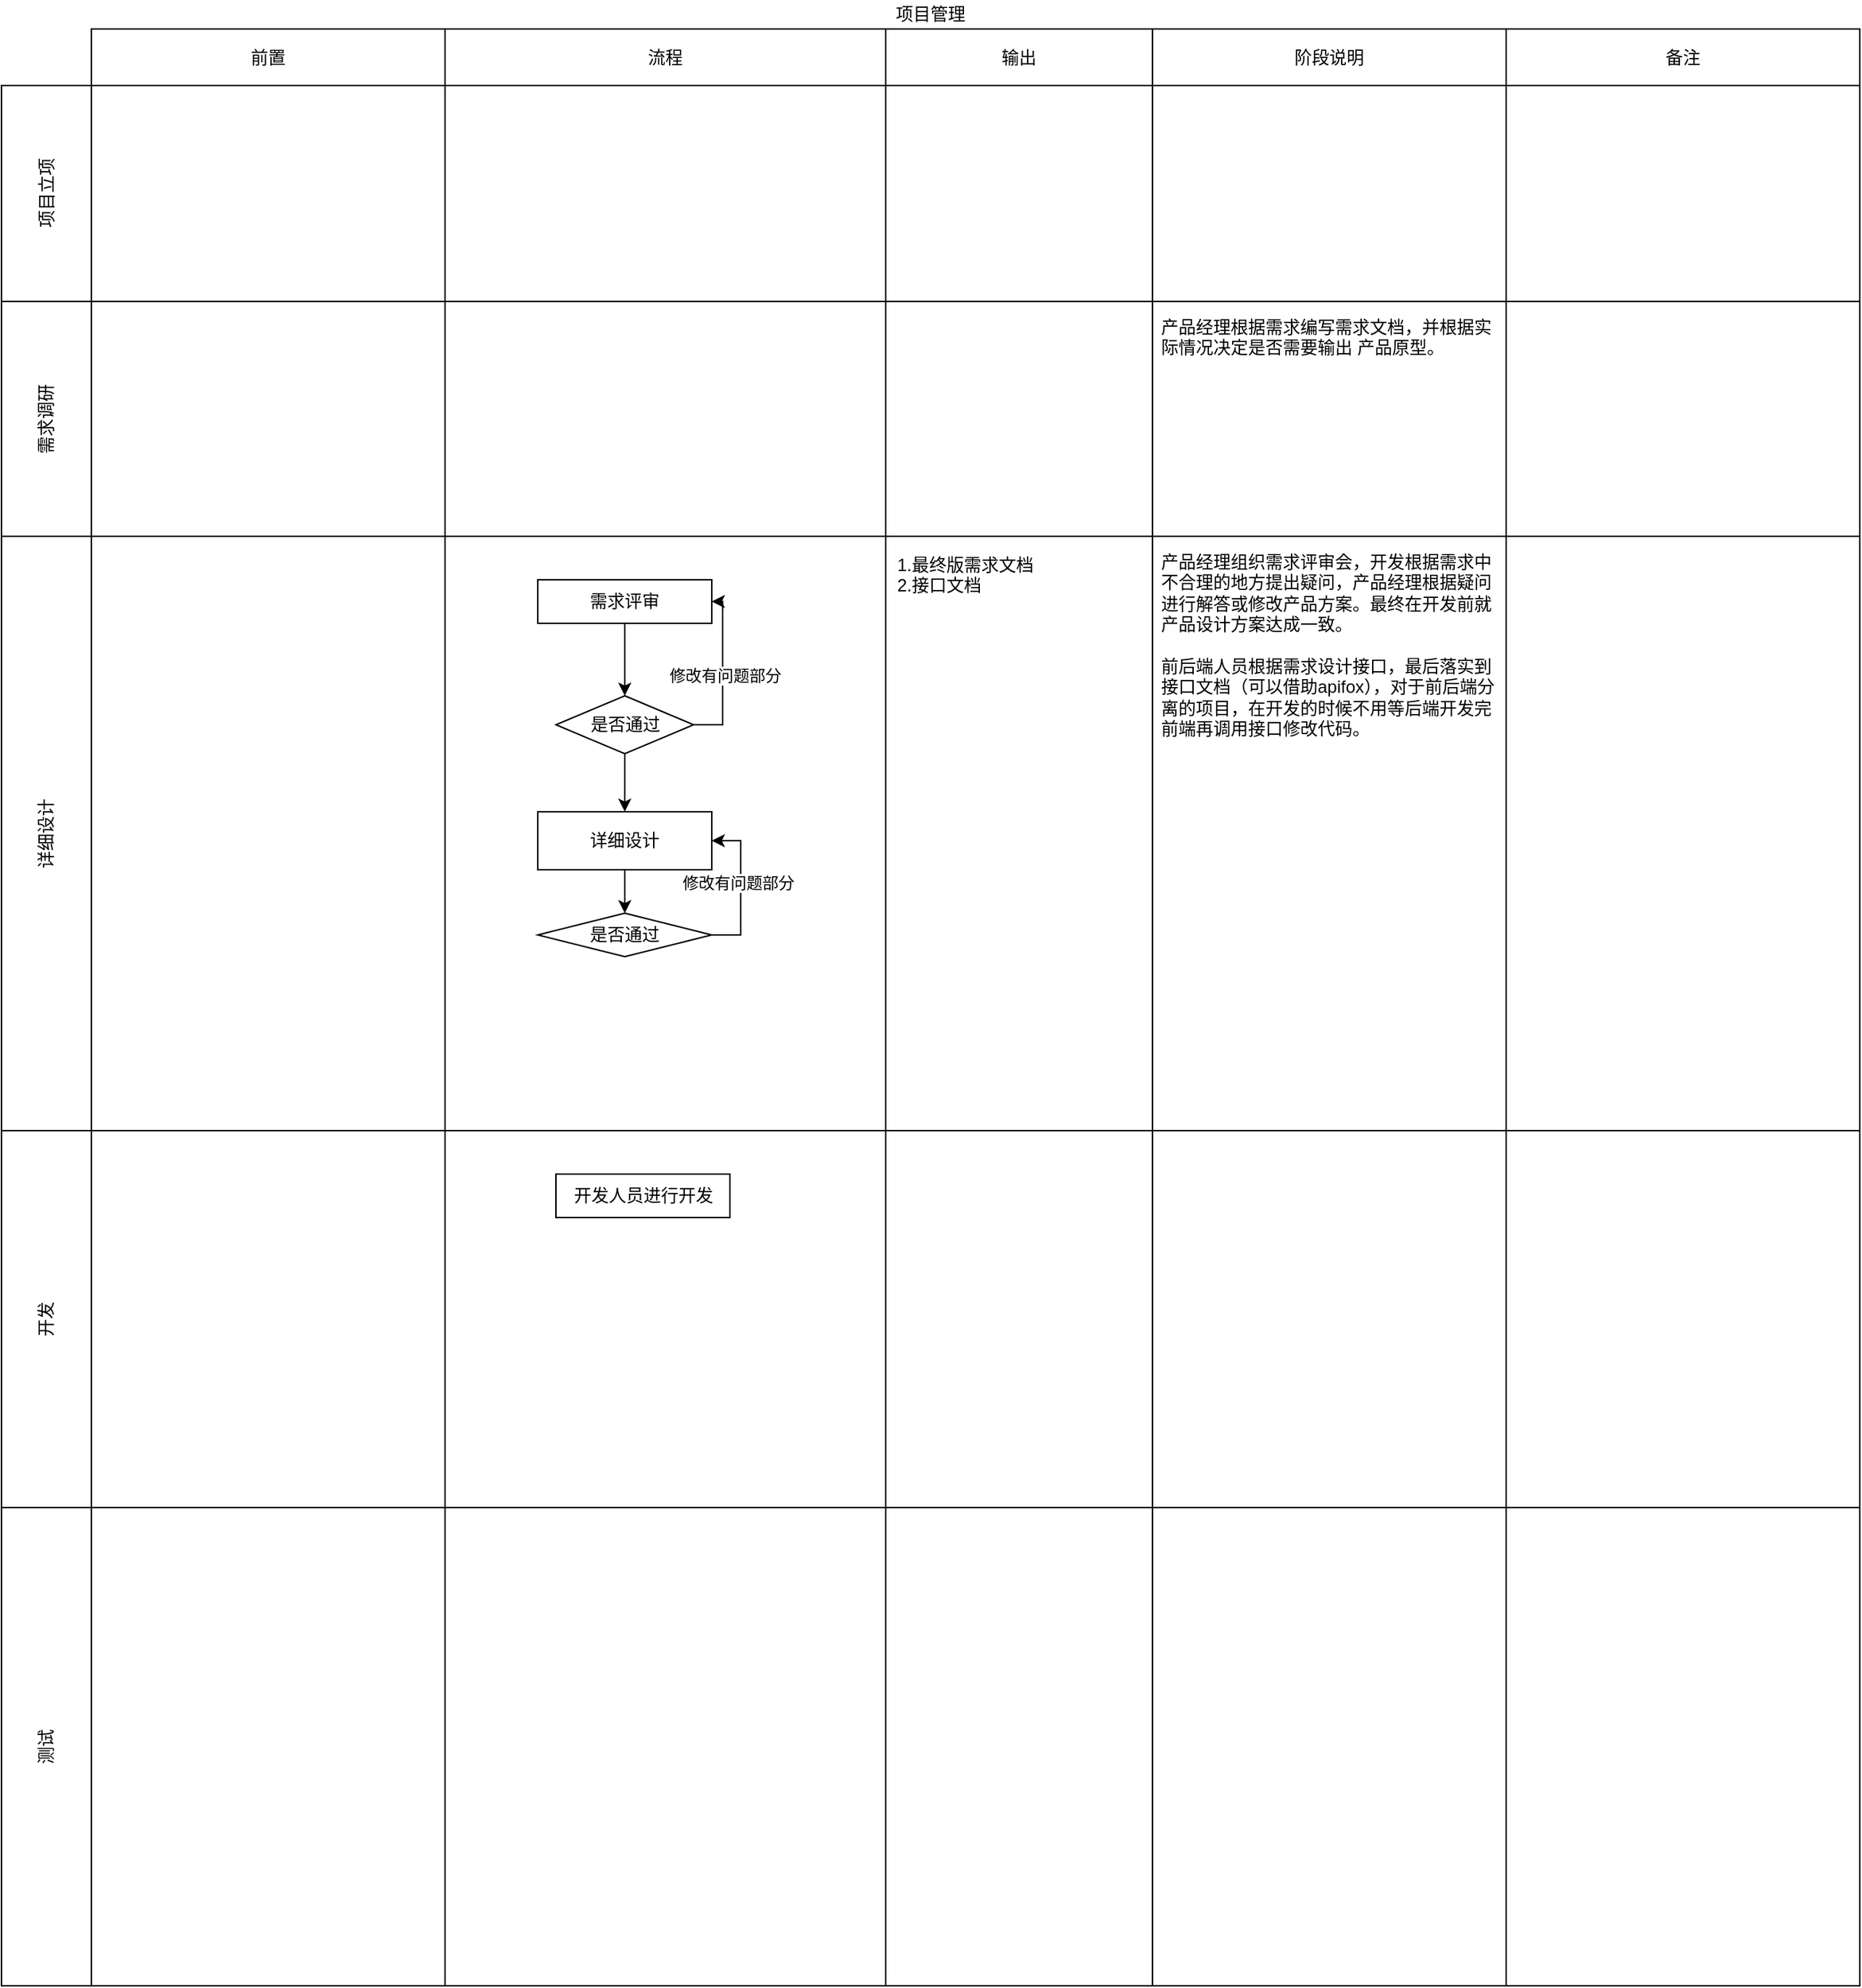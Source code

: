 <mxfile version="20.8.22" type="github">
  <diagram name="第 1 页" id="Q9Qhz2RqKxdd3Bqk_GgG">
    <mxGraphModel dx="1592" dy="1021" grid="1" gridSize="10" guides="1" tooltips="1" connect="1" arrows="1" fold="1" page="1" pageScale="1" pageWidth="827" pageHeight="1169" math="0" shadow="0">
      <root>
        <mxCell id="0" />
        <mxCell id="1" parent="0" />
        <mxCell id="_6r8pyDg1fTzUx4y1s2i-39" value="项目管理" style="shape=table;html=1;whiteSpace=wrap;startSize=20;container=1;collapsible=0;childLayout=tableLayout;fillColor=none;swimlaneFillColor=#ffffff;strokeColor=none;movable=1;resizable=1;rotatable=1;deletable=1;editable=1;locked=0;connectable=1;" vertex="1" parent="1">
          <mxGeometry x="140" y="50" width="1282" height="1370" as="geometry" />
        </mxCell>
        <mxCell id="_6r8pyDg1fTzUx4y1s2i-40" value="" style="shape=partialRectangle;html=1;whiteSpace=wrap;collapsible=0;dropTarget=0;pointerEvents=0;fillColor=none;top=0;left=0;bottom=0;right=0;points=[[0,0.5],[1,0.5]];portConstraint=eastwest;strokeColor=none;" vertex="1" parent="_6r8pyDg1fTzUx4y1s2i-39">
          <mxGeometry y="20" width="1282" height="39" as="geometry" />
        </mxCell>
        <mxCell id="_6r8pyDg1fTzUx4y1s2i-41" value="" style="shape=partialRectangle;html=1;whiteSpace=wrap;connectable=0;fillColor=none;top=1;left=1;bottom=1;right=1;overflow=hidden;strokeColor=none;" vertex="1" parent="_6r8pyDg1fTzUx4y1s2i-40">
          <mxGeometry width="62" height="39" as="geometry">
            <mxRectangle width="62" height="39" as="alternateBounds" />
          </mxGeometry>
        </mxCell>
        <mxCell id="_6r8pyDg1fTzUx4y1s2i-42" value="前置" style="shape=partialRectangle;html=1;whiteSpace=wrap;connectable=0;fillColor=none;top=1;left=1;bottom=1;right=1;overflow=hidden;" vertex="1" parent="_6r8pyDg1fTzUx4y1s2i-40">
          <mxGeometry x="62" width="244" height="39" as="geometry">
            <mxRectangle width="244" height="39" as="alternateBounds" />
          </mxGeometry>
        </mxCell>
        <mxCell id="_6r8pyDg1fTzUx4y1s2i-43" value="流程" style="shape=partialRectangle;html=1;whiteSpace=wrap;connectable=0;fillColor=none;top=1;left=1;bottom=1;right=1;overflow=hidden;" vertex="1" parent="_6r8pyDg1fTzUx4y1s2i-40">
          <mxGeometry x="306" width="304" height="39" as="geometry">
            <mxRectangle width="304" height="39" as="alternateBounds" />
          </mxGeometry>
        </mxCell>
        <mxCell id="_6r8pyDg1fTzUx4y1s2i-121" value="输出" style="shape=partialRectangle;html=1;whiteSpace=wrap;connectable=0;fillColor=none;top=1;left=1;bottom=1;right=1;overflow=hidden;" vertex="1" parent="_6r8pyDg1fTzUx4y1s2i-40">
          <mxGeometry x="610" width="184" height="39" as="geometry">
            <mxRectangle width="184" height="39" as="alternateBounds" />
          </mxGeometry>
        </mxCell>
        <mxCell id="_6r8pyDg1fTzUx4y1s2i-139" value="阶段说明" style="shape=partialRectangle;html=1;whiteSpace=wrap;connectable=0;fillColor=none;top=1;left=1;bottom=1;right=1;overflow=hidden;" vertex="1" parent="_6r8pyDg1fTzUx4y1s2i-40">
          <mxGeometry x="794" width="244" height="39" as="geometry">
            <mxRectangle width="244" height="39" as="alternateBounds" />
          </mxGeometry>
        </mxCell>
        <mxCell id="_6r8pyDg1fTzUx4y1s2i-145" value="备注" style="shape=partialRectangle;html=1;whiteSpace=wrap;connectable=0;fillColor=none;top=1;left=1;bottom=1;right=1;overflow=hidden;" vertex="1" parent="_6r8pyDg1fTzUx4y1s2i-40">
          <mxGeometry x="1038" width="244" height="39" as="geometry">
            <mxRectangle width="244" height="39" as="alternateBounds" />
          </mxGeometry>
        </mxCell>
        <mxCell id="_6r8pyDg1fTzUx4y1s2i-44" value="" style="shape=partialRectangle;html=1;whiteSpace=wrap;collapsible=0;dropTarget=0;pointerEvents=0;fillColor=none;top=1;left=1;bottom=1;right=1;points=[[0,0.5],[1,0.5]];portConstraint=eastwest;" vertex="1" parent="_6r8pyDg1fTzUx4y1s2i-39">
          <mxGeometry y="59" width="1282" height="149" as="geometry" />
        </mxCell>
        <mxCell id="_6r8pyDg1fTzUx4y1s2i-45" value="项目立项" style="shape=partialRectangle;html=1;whiteSpace=wrap;connectable=0;fillColor=none;top=1;left=1;bottom=1;right=1;overflow=hidden;horizontal=0;" vertex="1" parent="_6r8pyDg1fTzUx4y1s2i-44">
          <mxGeometry width="62" height="149" as="geometry">
            <mxRectangle width="62" height="149" as="alternateBounds" />
          </mxGeometry>
        </mxCell>
        <mxCell id="_6r8pyDg1fTzUx4y1s2i-46" value="" style="shape=partialRectangle;html=1;whiteSpace=wrap;connectable=0;fillColor=none;top=1;left=1;bottom=1;right=1;overflow=hidden;" vertex="1" parent="_6r8pyDg1fTzUx4y1s2i-44">
          <mxGeometry x="62" width="244" height="149" as="geometry">
            <mxRectangle width="244" height="149" as="alternateBounds" />
          </mxGeometry>
        </mxCell>
        <mxCell id="_6r8pyDg1fTzUx4y1s2i-47" value="" style="shape=partialRectangle;html=1;whiteSpace=wrap;connectable=0;fillColor=none;top=1;left=1;bottom=1;right=1;overflow=hidden;" vertex="1" parent="_6r8pyDg1fTzUx4y1s2i-44">
          <mxGeometry x="306" width="304" height="149" as="geometry">
            <mxRectangle width="304" height="149" as="alternateBounds" />
          </mxGeometry>
        </mxCell>
        <mxCell id="_6r8pyDg1fTzUx4y1s2i-122" style="shape=partialRectangle;html=1;whiteSpace=wrap;connectable=0;fillColor=none;top=1;left=1;bottom=1;right=1;overflow=hidden;" vertex="1" parent="_6r8pyDg1fTzUx4y1s2i-44">
          <mxGeometry x="610" width="184" height="149" as="geometry">
            <mxRectangle width="184" height="149" as="alternateBounds" />
          </mxGeometry>
        </mxCell>
        <mxCell id="_6r8pyDg1fTzUx4y1s2i-140" style="shape=partialRectangle;html=1;whiteSpace=wrap;connectable=0;fillColor=none;top=1;left=1;bottom=1;right=1;overflow=hidden;" vertex="1" parent="_6r8pyDg1fTzUx4y1s2i-44">
          <mxGeometry x="794" width="244" height="149" as="geometry">
            <mxRectangle width="244" height="149" as="alternateBounds" />
          </mxGeometry>
        </mxCell>
        <mxCell id="_6r8pyDg1fTzUx4y1s2i-146" style="shape=partialRectangle;html=1;whiteSpace=wrap;connectable=0;fillColor=none;top=1;left=1;bottom=1;right=1;overflow=hidden;" vertex="1" parent="_6r8pyDg1fTzUx4y1s2i-44">
          <mxGeometry x="1038" width="244" height="149" as="geometry">
            <mxRectangle width="244" height="149" as="alternateBounds" />
          </mxGeometry>
        </mxCell>
        <mxCell id="_6r8pyDg1fTzUx4y1s2i-129" style="shape=partialRectangle;html=1;whiteSpace=wrap;collapsible=0;dropTarget=0;pointerEvents=0;fillColor=none;top=1;left=1;bottom=1;right=1;points=[[0,0.5],[1,0.5]];portConstraint=eastwest;" vertex="1" parent="_6r8pyDg1fTzUx4y1s2i-39">
          <mxGeometry y="208" width="1282" height="162" as="geometry" />
        </mxCell>
        <mxCell id="_6r8pyDg1fTzUx4y1s2i-130" value="需求调研" style="shape=partialRectangle;html=1;whiteSpace=wrap;connectable=0;fillColor=none;top=1;left=1;bottom=1;right=1;overflow=hidden;horizontal=0;" vertex="1" parent="_6r8pyDg1fTzUx4y1s2i-129">
          <mxGeometry width="62" height="162" as="geometry">
            <mxRectangle width="62" height="162" as="alternateBounds" />
          </mxGeometry>
        </mxCell>
        <mxCell id="_6r8pyDg1fTzUx4y1s2i-131" style="shape=partialRectangle;html=1;whiteSpace=wrap;connectable=0;fillColor=none;top=1;left=1;bottom=1;right=1;overflow=hidden;" vertex="1" parent="_6r8pyDg1fTzUx4y1s2i-129">
          <mxGeometry x="62" width="244" height="162" as="geometry">
            <mxRectangle width="244" height="162" as="alternateBounds" />
          </mxGeometry>
        </mxCell>
        <mxCell id="_6r8pyDg1fTzUx4y1s2i-132" style="shape=partialRectangle;html=1;whiteSpace=wrap;connectable=0;fillColor=none;top=1;left=1;bottom=1;right=1;overflow=hidden;" vertex="1" parent="_6r8pyDg1fTzUx4y1s2i-129">
          <mxGeometry x="306" width="304" height="162" as="geometry">
            <mxRectangle width="304" height="162" as="alternateBounds" />
          </mxGeometry>
        </mxCell>
        <mxCell id="_6r8pyDg1fTzUx4y1s2i-133" style="shape=partialRectangle;html=1;whiteSpace=wrap;connectable=0;fillColor=none;top=1;left=1;bottom=1;right=1;overflow=hidden;" vertex="1" parent="_6r8pyDg1fTzUx4y1s2i-129">
          <mxGeometry x="610" width="184" height="162" as="geometry">
            <mxRectangle width="184" height="162" as="alternateBounds" />
          </mxGeometry>
        </mxCell>
        <mxCell id="_6r8pyDg1fTzUx4y1s2i-141" value="产品经理根据需求编写需求文档，并根据实际情况决定是否需要输出 产品原型。" style="shape=partialRectangle;html=1;whiteSpace=wrap;connectable=0;fillColor=none;top=1;left=1;bottom=1;right=1;overflow=hidden;align=left;verticalAlign=top;horizontal=1;spacingTop=4;spacingLeft=4;spacingRight=4;spacingBottom=4;" vertex="1" parent="_6r8pyDg1fTzUx4y1s2i-129">
          <mxGeometry x="794" width="244" height="162" as="geometry">
            <mxRectangle width="244" height="162" as="alternateBounds" />
          </mxGeometry>
        </mxCell>
        <mxCell id="_6r8pyDg1fTzUx4y1s2i-147" style="shape=partialRectangle;html=1;whiteSpace=wrap;connectable=0;fillColor=none;top=1;left=1;bottom=1;right=1;overflow=hidden;" vertex="1" parent="_6r8pyDg1fTzUx4y1s2i-129">
          <mxGeometry x="1038" width="244" height="162" as="geometry">
            <mxRectangle width="244" height="162" as="alternateBounds" />
          </mxGeometry>
        </mxCell>
        <mxCell id="_6r8pyDg1fTzUx4y1s2i-52" value="" style="shape=partialRectangle;html=1;whiteSpace=wrap;collapsible=0;dropTarget=0;pointerEvents=0;fillColor=none;top=1;left=1;bottom=1;right=1;points=[[0,0.5],[1,0.5]];portConstraint=eastwest;" vertex="1" parent="_6r8pyDg1fTzUx4y1s2i-39">
          <mxGeometry y="370" width="1282" height="410" as="geometry" />
        </mxCell>
        <mxCell id="_6r8pyDg1fTzUx4y1s2i-53" value="详细设计" style="shape=partialRectangle;html=1;whiteSpace=wrap;connectable=0;fillColor=none;top=1;left=1;bottom=1;right=1;overflow=hidden;horizontal=0;" vertex="1" parent="_6r8pyDg1fTzUx4y1s2i-52">
          <mxGeometry width="62" height="410" as="geometry">
            <mxRectangle width="62" height="410" as="alternateBounds" />
          </mxGeometry>
        </mxCell>
        <mxCell id="_6r8pyDg1fTzUx4y1s2i-54" value="" style="shape=partialRectangle;html=1;whiteSpace=wrap;connectable=0;fillColor=none;top=1;left=1;bottom=1;right=1;overflow=hidden;" vertex="1" parent="_6r8pyDg1fTzUx4y1s2i-52">
          <mxGeometry x="62" width="244" height="410" as="geometry">
            <mxRectangle width="244" height="410" as="alternateBounds" />
          </mxGeometry>
        </mxCell>
        <mxCell id="_6r8pyDg1fTzUx4y1s2i-55" value="" style="shape=partialRectangle;html=1;whiteSpace=wrap;connectable=0;fillColor=none;top=1;left=1;bottom=1;right=1;overflow=hidden;" vertex="1" parent="_6r8pyDg1fTzUx4y1s2i-52">
          <mxGeometry x="306" width="304" height="410" as="geometry">
            <mxRectangle width="304" height="410" as="alternateBounds" />
          </mxGeometry>
        </mxCell>
        <mxCell id="_6r8pyDg1fTzUx4y1s2i-123" value="1.最终版需求文档&lt;br&gt;2.接口文档&lt;br&gt;" style="shape=partialRectangle;html=1;whiteSpace=wrap;connectable=0;fillColor=none;top=1;left=1;bottom=1;right=1;overflow=hidden;align=left;verticalAlign=top;spacingTop=4;spacingLeft=4;spacingBottom=4;spacingRight=4;spacing=4;" vertex="1" parent="_6r8pyDg1fTzUx4y1s2i-52">
          <mxGeometry x="610" width="184" height="410" as="geometry">
            <mxRectangle width="184" height="410" as="alternateBounds" />
          </mxGeometry>
        </mxCell>
        <mxCell id="_6r8pyDg1fTzUx4y1s2i-142" value="产品经理组织需求评审会，开发根据需求中不合理的地方提出疑问，产品经理根据疑问进行解答或修改产品方案。最终在开发前就产品设计方案达成一致。&lt;br&gt;&lt;br&gt;前后端人员根据需求设计接口，最后落实到接口文档（可以借助apifox），对于前后端分离的项目，在开发的时候不用等后端开发完前端再调用接口修改代码。" style="shape=partialRectangle;html=1;whiteSpace=wrap;connectable=0;fillColor=none;top=1;left=1;bottom=1;right=1;overflow=hidden;align=left;verticalAlign=top;spacingTop=4;spacingBottom=4;spacingLeft=4;spacingRight=4;" vertex="1" parent="_6r8pyDg1fTzUx4y1s2i-52">
          <mxGeometry x="794" width="244" height="410" as="geometry">
            <mxRectangle width="244" height="410" as="alternateBounds" />
          </mxGeometry>
        </mxCell>
        <mxCell id="_6r8pyDg1fTzUx4y1s2i-148" style="shape=partialRectangle;html=1;whiteSpace=wrap;connectable=0;fillColor=none;top=1;left=1;bottom=1;right=1;overflow=hidden;" vertex="1" parent="_6r8pyDg1fTzUx4y1s2i-52">
          <mxGeometry x="1038" width="244" height="410" as="geometry">
            <mxRectangle width="244" height="410" as="alternateBounds" />
          </mxGeometry>
        </mxCell>
        <mxCell id="_6r8pyDg1fTzUx4y1s2i-134" style="shape=partialRectangle;html=1;whiteSpace=wrap;collapsible=0;dropTarget=0;pointerEvents=0;fillColor=none;top=1;left=1;bottom=1;right=1;points=[[0,0.5],[1,0.5]];portConstraint=eastwest;" vertex="1" parent="_6r8pyDg1fTzUx4y1s2i-39">
          <mxGeometry y="780" width="1282" height="260" as="geometry" />
        </mxCell>
        <mxCell id="_6r8pyDg1fTzUx4y1s2i-135" value="开发" style="shape=partialRectangle;html=1;whiteSpace=wrap;connectable=0;fillColor=none;top=1;left=1;bottom=1;right=1;overflow=hidden;horizontal=0;" vertex="1" parent="_6r8pyDg1fTzUx4y1s2i-134">
          <mxGeometry width="62" height="260" as="geometry">
            <mxRectangle width="62" height="260" as="alternateBounds" />
          </mxGeometry>
        </mxCell>
        <mxCell id="_6r8pyDg1fTzUx4y1s2i-136" style="shape=partialRectangle;html=1;whiteSpace=wrap;connectable=0;fillColor=none;top=1;left=1;bottom=1;right=1;overflow=hidden;" vertex="1" parent="_6r8pyDg1fTzUx4y1s2i-134">
          <mxGeometry x="62" width="244" height="260" as="geometry">
            <mxRectangle width="244" height="260" as="alternateBounds" />
          </mxGeometry>
        </mxCell>
        <mxCell id="_6r8pyDg1fTzUx4y1s2i-137" style="shape=partialRectangle;html=1;whiteSpace=wrap;connectable=0;fillColor=none;top=1;left=1;bottom=1;right=1;overflow=hidden;" vertex="1" parent="_6r8pyDg1fTzUx4y1s2i-134">
          <mxGeometry x="306" width="304" height="260" as="geometry">
            <mxRectangle width="304" height="260" as="alternateBounds" />
          </mxGeometry>
        </mxCell>
        <mxCell id="_6r8pyDg1fTzUx4y1s2i-138" style="shape=partialRectangle;html=1;whiteSpace=wrap;connectable=0;fillColor=none;top=1;left=1;bottom=1;right=1;overflow=hidden;" vertex="1" parent="_6r8pyDg1fTzUx4y1s2i-134">
          <mxGeometry x="610" width="184" height="260" as="geometry">
            <mxRectangle width="184" height="260" as="alternateBounds" />
          </mxGeometry>
        </mxCell>
        <mxCell id="_6r8pyDg1fTzUx4y1s2i-143" style="shape=partialRectangle;html=1;whiteSpace=wrap;connectable=0;fillColor=none;top=1;left=1;bottom=1;right=1;overflow=hidden;" vertex="1" parent="_6r8pyDg1fTzUx4y1s2i-134">
          <mxGeometry x="794" width="244" height="260" as="geometry">
            <mxRectangle width="244" height="260" as="alternateBounds" />
          </mxGeometry>
        </mxCell>
        <mxCell id="_6r8pyDg1fTzUx4y1s2i-149" style="shape=partialRectangle;html=1;whiteSpace=wrap;connectable=0;fillColor=none;top=1;left=1;bottom=1;right=1;overflow=hidden;" vertex="1" parent="_6r8pyDg1fTzUx4y1s2i-134">
          <mxGeometry x="1038" width="244" height="260" as="geometry">
            <mxRectangle width="244" height="260" as="alternateBounds" />
          </mxGeometry>
        </mxCell>
        <mxCell id="_6r8pyDg1fTzUx4y1s2i-48" value="" style="shape=partialRectangle;html=1;whiteSpace=wrap;collapsible=0;dropTarget=0;pointerEvents=0;fillColor=none;top=1;left=1;bottom=1;right=1;points=[[0,0.5],[1,0.5]];portConstraint=eastwest;" vertex="1" parent="_6r8pyDg1fTzUx4y1s2i-39">
          <mxGeometry y="1040" width="1282" height="330" as="geometry" />
        </mxCell>
        <mxCell id="_6r8pyDg1fTzUx4y1s2i-49" value="测试" style="shape=partialRectangle;html=1;whiteSpace=wrap;connectable=0;fillColor=none;top=1;left=1;bottom=1;right=1;overflow=hidden;horizontal=0;" vertex="1" parent="_6r8pyDg1fTzUx4y1s2i-48">
          <mxGeometry width="62" height="330" as="geometry">
            <mxRectangle width="62" height="330" as="alternateBounds" />
          </mxGeometry>
        </mxCell>
        <mxCell id="_6r8pyDg1fTzUx4y1s2i-50" value="" style="shape=partialRectangle;html=1;whiteSpace=wrap;connectable=0;fillColor=none;top=1;left=1;bottom=1;right=1;overflow=hidden;" vertex="1" parent="_6r8pyDg1fTzUx4y1s2i-48">
          <mxGeometry x="62" width="244" height="330" as="geometry">
            <mxRectangle width="244" height="330" as="alternateBounds" />
          </mxGeometry>
        </mxCell>
        <mxCell id="_6r8pyDg1fTzUx4y1s2i-51" value="" style="shape=partialRectangle;html=1;whiteSpace=wrap;connectable=0;fillColor=none;top=1;left=1;bottom=1;right=1;overflow=hidden;" vertex="1" parent="_6r8pyDg1fTzUx4y1s2i-48">
          <mxGeometry x="306" width="304" height="330" as="geometry">
            <mxRectangle width="304" height="330" as="alternateBounds" />
          </mxGeometry>
        </mxCell>
        <mxCell id="_6r8pyDg1fTzUx4y1s2i-124" style="shape=partialRectangle;html=1;whiteSpace=wrap;connectable=0;fillColor=none;top=1;left=1;bottom=1;right=1;overflow=hidden;" vertex="1" parent="_6r8pyDg1fTzUx4y1s2i-48">
          <mxGeometry x="610" width="184" height="330" as="geometry">
            <mxRectangle width="184" height="330" as="alternateBounds" />
          </mxGeometry>
        </mxCell>
        <mxCell id="_6r8pyDg1fTzUx4y1s2i-144" style="shape=partialRectangle;html=1;whiteSpace=wrap;connectable=0;fillColor=none;top=1;left=1;bottom=1;right=1;overflow=hidden;" vertex="1" parent="_6r8pyDg1fTzUx4y1s2i-48">
          <mxGeometry x="794" width="244" height="330" as="geometry">
            <mxRectangle width="244" height="330" as="alternateBounds" />
          </mxGeometry>
        </mxCell>
        <mxCell id="_6r8pyDg1fTzUx4y1s2i-150" style="shape=partialRectangle;html=1;whiteSpace=wrap;connectable=0;fillColor=none;top=1;left=1;bottom=1;right=1;overflow=hidden;" vertex="1" parent="_6r8pyDg1fTzUx4y1s2i-48">
          <mxGeometry x="1038" width="244" height="330" as="geometry">
            <mxRectangle width="244" height="330" as="alternateBounds" />
          </mxGeometry>
        </mxCell>
        <mxCell id="_6r8pyDg1fTzUx4y1s2i-161" style="edgeStyle=orthogonalEdgeStyle;rounded=0;orthogonalLoop=1;jettySize=auto;html=1;exitX=0.5;exitY=1;exitDx=0;exitDy=0;entryX=0.5;entryY=0;entryDx=0;entryDy=0;" edge="1" parent="1" source="_6r8pyDg1fTzUx4y1s2i-151" target="_6r8pyDg1fTzUx4y1s2i-155">
          <mxGeometry relative="1" as="geometry" />
        </mxCell>
        <mxCell id="_6r8pyDg1fTzUx4y1s2i-151" value="需求评审" style="rounded=0;whiteSpace=wrap;html=1;" vertex="1" parent="1">
          <mxGeometry x="510" y="450" width="120" height="30" as="geometry" />
        </mxCell>
        <mxCell id="_6r8pyDg1fTzUx4y1s2i-164" style="edgeStyle=orthogonalEdgeStyle;rounded=0;orthogonalLoop=1;jettySize=auto;html=1;exitX=0.5;exitY=1;exitDx=0;exitDy=0;" edge="1" parent="1" source="_6r8pyDg1fTzUx4y1s2i-154" target="_6r8pyDg1fTzUx4y1s2i-156">
          <mxGeometry relative="1" as="geometry" />
        </mxCell>
        <mxCell id="_6r8pyDg1fTzUx4y1s2i-154" value="详细设计" style="whiteSpace=wrap;html=1;fillColor=rgb(255, 255, 255);rounded=0;" vertex="1" parent="1">
          <mxGeometry x="510" y="610" width="120" height="40" as="geometry" />
        </mxCell>
        <mxCell id="_6r8pyDg1fTzUx4y1s2i-162" style="edgeStyle=orthogonalEdgeStyle;rounded=0;orthogonalLoop=1;jettySize=auto;html=1;exitX=1;exitY=0.5;exitDx=0;exitDy=0;entryX=1;entryY=0.5;entryDx=0;entryDy=0;" edge="1" parent="1" source="_6r8pyDg1fTzUx4y1s2i-155" target="_6r8pyDg1fTzUx4y1s2i-151">
          <mxGeometry relative="1" as="geometry" />
        </mxCell>
        <mxCell id="_6r8pyDg1fTzUx4y1s2i-166" value="修改有问题部分" style="edgeLabel;html=1;align=center;verticalAlign=middle;resizable=0;points=[];" vertex="1" connectable="0" parent="_6r8pyDg1fTzUx4y1s2i-162">
          <mxGeometry x="-0.034" y="-1" relative="1" as="geometry">
            <mxPoint as="offset" />
          </mxGeometry>
        </mxCell>
        <mxCell id="_6r8pyDg1fTzUx4y1s2i-163" style="edgeStyle=orthogonalEdgeStyle;rounded=0;orthogonalLoop=1;jettySize=auto;html=1;exitX=0.5;exitY=1;exitDx=0;exitDy=0;entryX=0.5;entryY=0;entryDx=0;entryDy=0;" edge="1" parent="1" source="_6r8pyDg1fTzUx4y1s2i-155" target="_6r8pyDg1fTzUx4y1s2i-154">
          <mxGeometry relative="1" as="geometry" />
        </mxCell>
        <mxCell id="_6r8pyDg1fTzUx4y1s2i-155" value="是否通过" style="rhombus;whiteSpace=wrap;html=1;" vertex="1" parent="1">
          <mxGeometry x="522.5" y="530" width="95" height="40" as="geometry" />
        </mxCell>
        <mxCell id="_6r8pyDg1fTzUx4y1s2i-165" style="edgeStyle=orthogonalEdgeStyle;rounded=0;orthogonalLoop=1;jettySize=auto;html=1;exitX=1;exitY=0.5;exitDx=0;exitDy=0;entryX=1;entryY=0.5;entryDx=0;entryDy=0;" edge="1" parent="1" source="_6r8pyDg1fTzUx4y1s2i-156" target="_6r8pyDg1fTzUx4y1s2i-154">
          <mxGeometry relative="1" as="geometry" />
        </mxCell>
        <mxCell id="_6r8pyDg1fTzUx4y1s2i-167" value="修改有问题部分" style="edgeLabel;html=1;align=center;verticalAlign=middle;resizable=0;points=[];" vertex="1" connectable="0" parent="_6r8pyDg1fTzUx4y1s2i-165">
          <mxGeometry x="0.055" y="2" relative="1" as="geometry">
            <mxPoint y="-1" as="offset" />
          </mxGeometry>
        </mxCell>
        <mxCell id="_6r8pyDg1fTzUx4y1s2i-156" value="是否通过" style="rhombus;whiteSpace=wrap;html=1;" vertex="1" parent="1">
          <mxGeometry x="510" y="680" width="120" height="30" as="geometry" />
        </mxCell>
        <mxCell id="_6r8pyDg1fTzUx4y1s2i-168" value="开发人员进行开发" style="rounded=0;whiteSpace=wrap;html=1;" vertex="1" parent="1">
          <mxGeometry x="522.5" y="860" width="120" height="30" as="geometry" />
        </mxCell>
      </root>
    </mxGraphModel>
  </diagram>
</mxfile>
